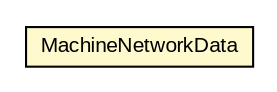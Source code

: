 #!/usr/local/bin/dot
#
# Class diagram 
# Generated by UMLGraph version R5_6-24-gf6e263 (http://www.umlgraph.org/)
#

digraph G {
	edge [fontname="arial",fontsize=10,labelfontname="arial",labelfontsize=10];
	node [fontname="arial",fontsize=10,shape=plaintext];
	nodesep=0.25;
	ranksep=0.5;
	// org.miloss.fgsms.presentation.MachineNetworkData
	c761288 [label=<<table title="org.miloss.fgsms.presentation.MachineNetworkData" border="0" cellborder="1" cellspacing="0" cellpadding="2" port="p" bgcolor="lemonChiffon" href="./MachineNetworkData.html">
		<tr><td><table border="0" cellspacing="0" cellpadding="1">
<tr><td align="center" balign="center"> MachineNetworkData </td></tr>
		</table></td></tr>
		</table>>, URL="./MachineNetworkData.html", fontname="arial", fontcolor="black", fontsize=10.0];
}

